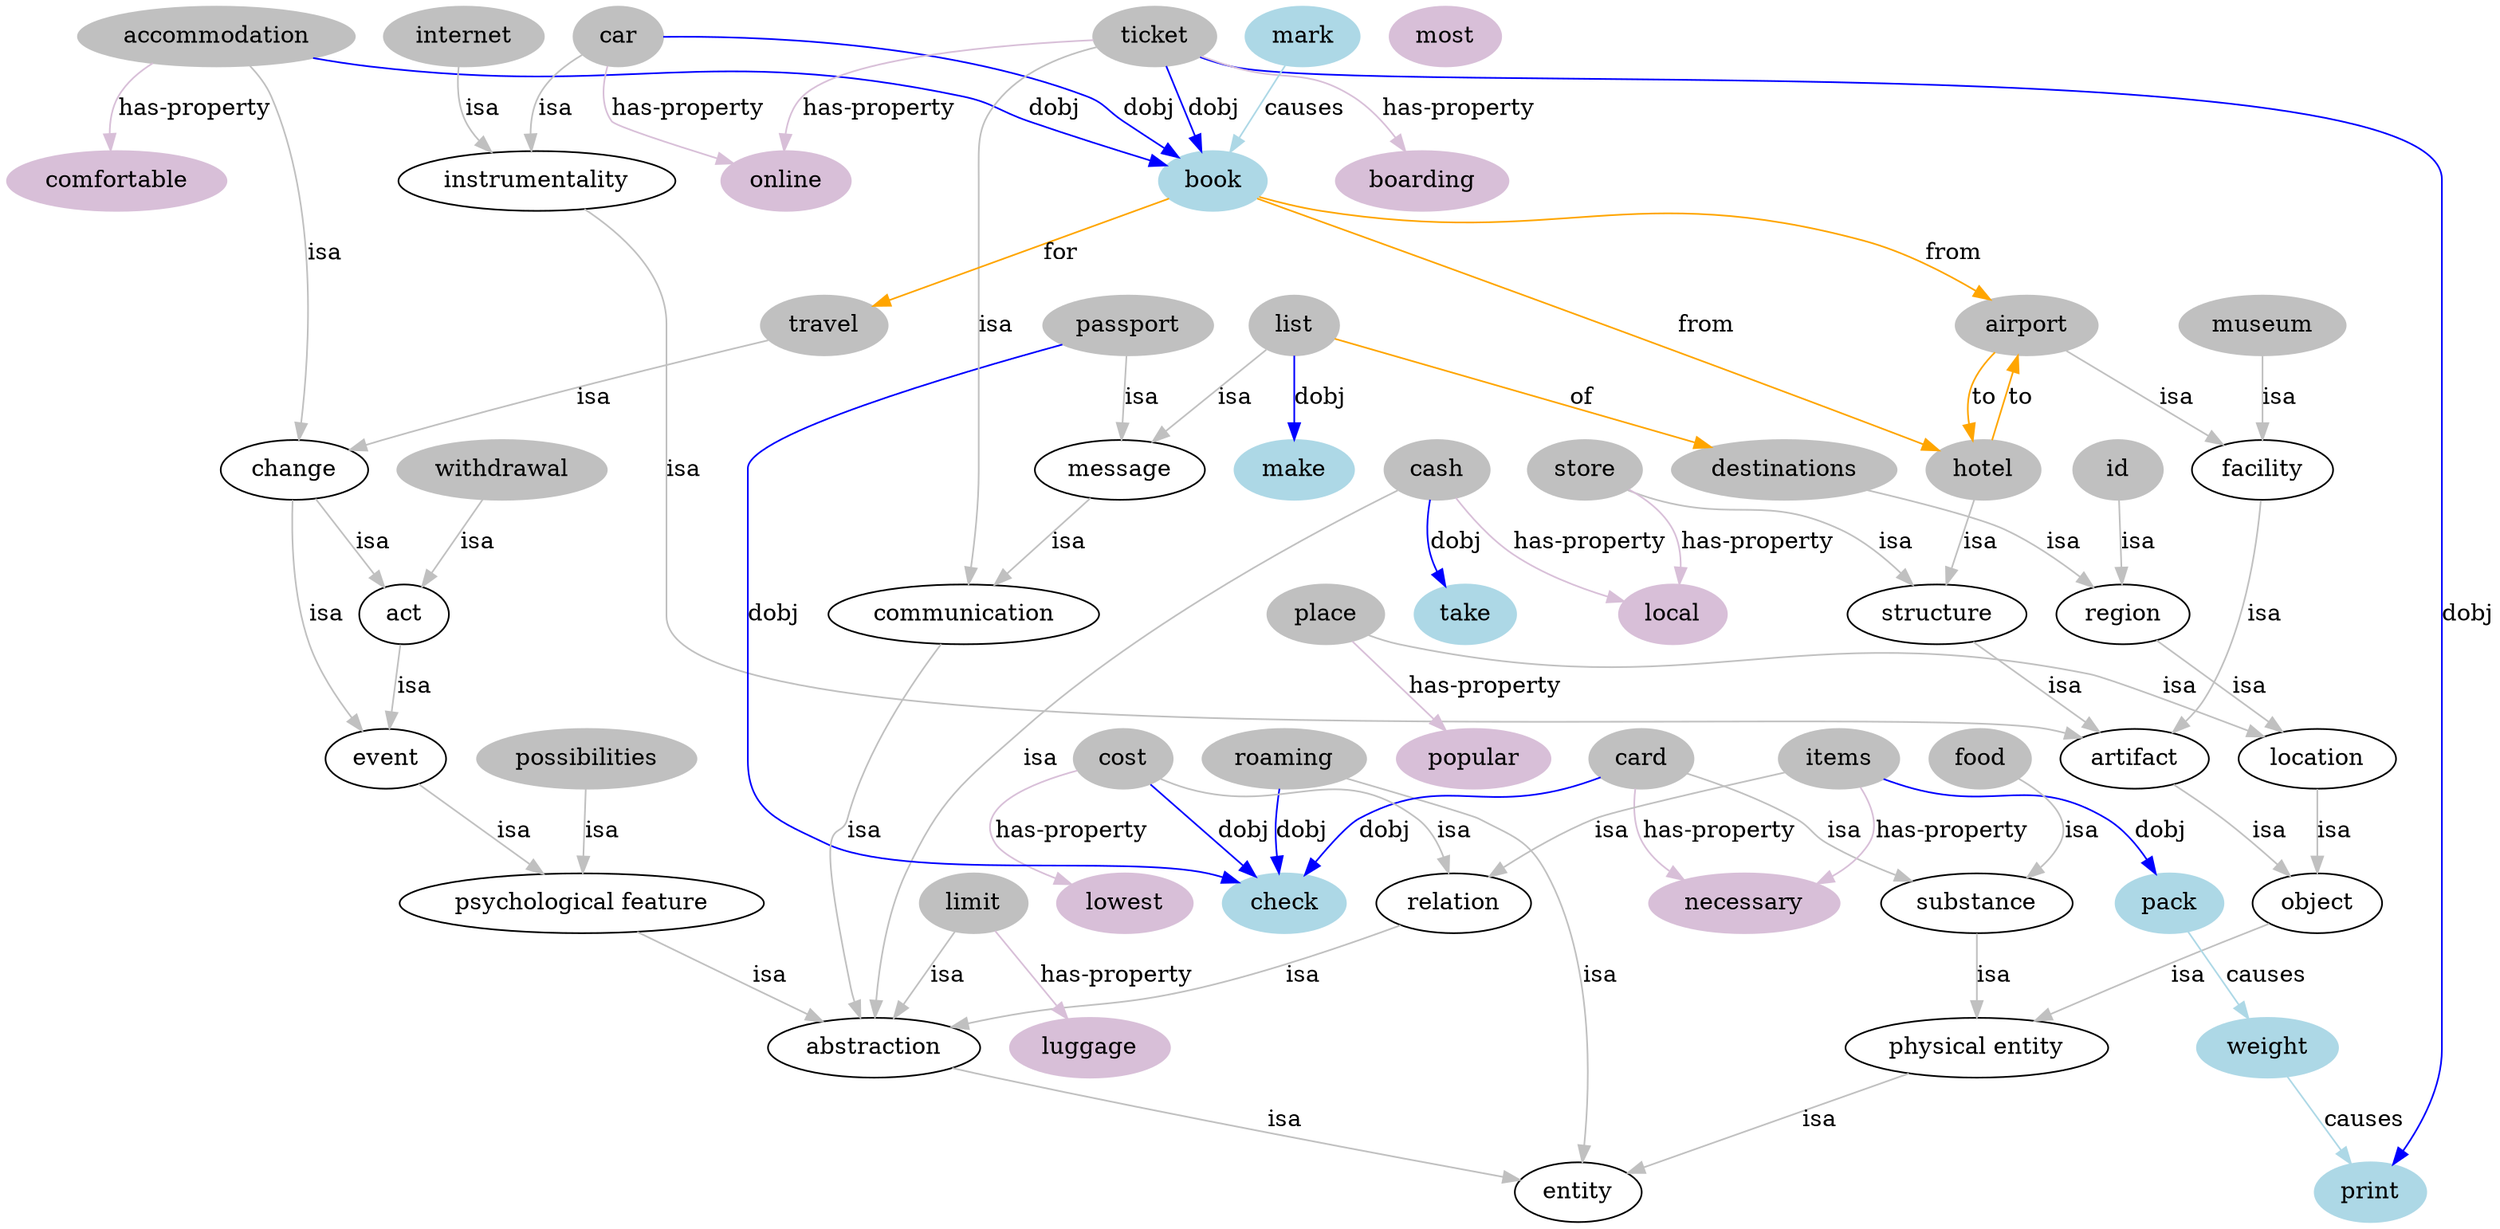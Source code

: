 digraph typehierarchy {
"roaming" -> "entity" [label = "isa"  color = "grey"]
"change" -> "event" [label = "isa"  color = "grey"]
"accommodation" -> "change" [label = "isa"  color = "grey"]
"artifact" -> "object" [label = "isa"  color = "grey"]
"airport" -> "facility" [label = "isa"  color = "grey"]
"car" -> "instrumentality" [label = "isa"  color = "grey"]
"substance" -> "physical entity" [label = "isa"  color = "grey"]
"card" -> "substance" [label = "isa"  color = "grey"]
"cash" -> "abstraction" [label = "isa"  color = "grey"]
"cost" -> "relation" [label = "isa"  color = "grey"]
"destinations" -> "region" [label = "isa"  color = "grey"]
"hotel" -> "structure" [label = "isa"  color = "grey"]
"id" -> "region" [label = "isa"  color = "grey"]
"internet" -> "instrumentality" [label = "isa"  color = "grey"]
"items" -> "relation" [label = "isa"  color = "grey"]
"limit" -> "abstraction" [label = "isa"  color = "grey"]
"list" -> "message" [label = "isa"  color = "grey"]
"museum" -> "facility" [label = "isa"  color = "grey"]
"passport" -> "message" [label = "isa"  color = "grey"]
"place" -> "location" [label = "isa"  color = "grey"]
"possibilities" -> "psychological feature" [label = "isa"  color = "grey"]
"store" -> "structure" [label = "isa"  color = "grey"]
"ticket" -> "communication" [label = "isa"  color = "grey"]
"change" -> "act" [label = "isa"  color = "grey"]
"travel" -> "change" [label = "isa"  color = "grey"]
"withdrawal" -> "act" [label = "isa"  color = "grey"]
"act" -> "event" [label = "isa"  color = "grey"]
"message" -> "communication" [label = "isa"  color = "grey"]
"communication" -> "abstraction" [label = "isa"  color = "grey"]
"structure" -> "artifact" [label = "isa"  color = "grey"]
"food" -> "substance" [label = "isa"  color = "grey"]
"region" -> "location" [label = "isa"  color = "grey"]
"location" -> "object" [label = "isa"  color = "grey"]
"relation" -> "abstraction" [label = "isa"  color = "grey"]
"instrumentality" -> "artifact" [label = "isa"  color = "grey"]
"facility" -> "artifact" [label = "isa"  color = "grey"]
"object" -> "physical entity" [label = "isa"  color = "grey"]
"physical entity" -> "entity" [label = "isa"  color = "grey"]
"event" -> "psychological feature" [label = "isa"  color = "grey"]
"psychological feature" -> "abstraction" [label = "isa"  color = "grey"]
"abstraction" -> "entity" [label = "isa"  color = "grey"]
"mark" -> "book" [label = "causes"  color = "lightblue"]
"pack" -> "weight" [label = "causes"  color = "lightblue"]
"weight" -> "print" [label = "causes"  color = "lightblue"]
"list" -> "make" [label = "dobj"  color = "blue"]
"cost" -> "check" [label = "dobj"  color = "blue"]
"accommodation" -> "book" [label = "dobj"  color = "blue"]
"ticket" -> "book" [label = "dobj"  color = "blue"]
"car" -> "book" [label = "dobj"  color = "blue"]
"roaming" -> "check" [label = "dobj"  color = "blue"]
"cash" -> "take" [label = "dobj"  color = "blue"]
"card" -> "check" [label = "dobj"  color = "blue"]
"passport" -> "check" [label = "dobj"  color = "blue"]
"items" -> "pack" [label = "dobj"  color = "blue"]
"ticket" -> "print" [label = "dobj"  color = "blue"]
"list" -> "destinations" [label = "of"  color = "orange"]
"book" -> "travel" [label = "for"  color = "orange"]
"book" -> "hotel" [label = "from"  color = "orange"]
"hotel" -> "airport" [label = "to"  color = "orange"]
"book" -> "airport" [label = "from"  color = "orange"]
"airport" -> "hotel" [label = "to"  color = "orange"]
"cost" -> "lowest" [label = "has-property"  color = "thistle"]
"place" -> "popular" [label = "has-property"  color = "thistle"]
"accommodation" -> "comfortable" [label = "has-property"  color = "thistle"]
"store" -> "local" [label = "has-property"  color = "thistle"]
"ticket" -> "online" [label = "has-property"  color = "thistle"]
"car" -> "online" [label = "has-property"  color = "thistle"]
"cash" -> "local" [label = "has-property"  color = "thistle"]
"card" -> "necessary" [label = "has-property"  color = "thistle"]
"items" -> "necessary" [label = "has-property"  color = "thistle"]
"limit" -> "luggage" [label = "has-property"  color = "thistle"]
"ticket" -> "boarding" [label = "has-property"  color = "thistle"]
"withdrawal"[color = "grey"  style = "filled"]
"travel"[color = "grey"  style = "filled"]
"ticket"[color = "grey"  style = "filled"]
"store"[color = "grey"  style = "filled"]
"roaming"[color = "grey"  style = "filled"]
"possibilities"[color = "grey"  style = "filled"]
"place"[color = "grey"  style = "filled"]
"passport"[color = "grey"  style = "filled"]
"museum"[color = "grey"  style = "filled"]
"list"[color = "grey"  style = "filled"]
"limit"[color = "grey"  style = "filled"]
"items"[color = "grey"  style = "filled"]
"internet"[color = "grey"  style = "filled"]
"id"[color = "grey"  style = "filled"]
"hotel"[color = "grey"  style = "filled"]
"food"[color = "grey"  style = "filled"]
"destinations"[color = "grey"  style = "filled"]
"cost"[color = "grey"  style = "filled"]
"cash"[color = "grey"  style = "filled"]
"card"[color = "grey"  style = "filled"]
"car"[color = "grey"  style = "filled"]
"airport"[color = "grey"  style = "filled"]
"accommodation"[color = "grey"  style = "filled"]
"weight"[color = "lightblue"  style = "filled"]
"take"[color = "lightblue"  style = "filled"]
"print"[color = "lightblue"  style = "filled"]
"pack"[color = "lightblue"  style = "filled"]
"mark"[color = "lightblue"  style = "filled"]
"make"[color = "lightblue"  style = "filled"]
"check"[color = "lightblue"  style = "filled"]
"book"[color = "lightblue"  style = "filled"]
"popular"[color = "thistle"  style = "filled"]
"online"[color = "thistle"  style = "filled"]
"necessary"[color = "thistle"  style = "filled"]
"most"[color = "thistle"  style = "filled"]
"luggage"[color = "thistle"  style = "filled"]
"lowest"[color = "thistle"  style = "filled"]
"local"[color = "thistle"  style = "filled"]
"comfortable"[color = "thistle"  style = "filled"]
"boarding"[color = "thistle"  style = "filled"]
}